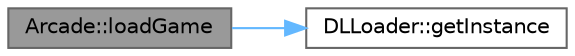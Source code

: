 digraph "Arcade::loadGame"
{
 // LATEX_PDF_SIZE
  bgcolor="transparent";
  edge [fontname=Helvetica,fontsize=10,labelfontname=Helvetica,labelfontsize=10];
  node [fontname=Helvetica,fontsize=10,shape=box,height=0.2,width=0.4];
  rankdir="LR";
  Node1 [label="Arcade::loadGame",height=0.2,width=0.4,color="gray40", fillcolor="grey60", style="filled", fontcolor="black",tooltip=" "];
  Node1 -> Node2 [color="steelblue1",style="solid"];
  Node2 [label="DLLoader::getInstance",height=0.2,width=0.4,color="grey40", fillcolor="white", style="filled",URL="$classDLLoader.html#a8e7744ea44c22b091837503731fd49e9",tooltip=" "];
}
